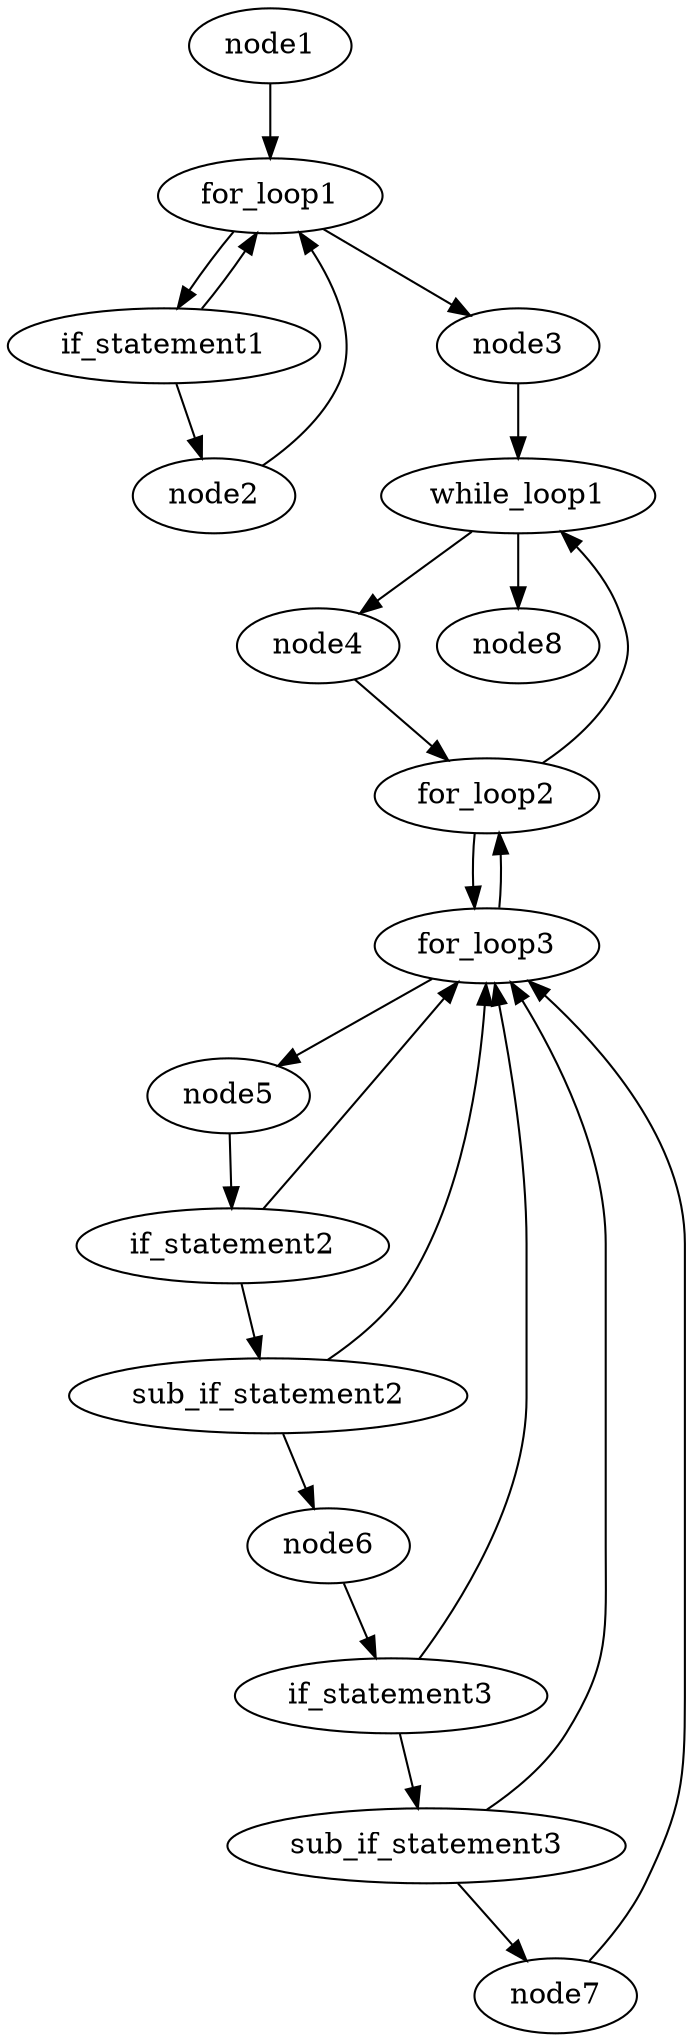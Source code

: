 digraph control_flow_graph{
	node1->for_loop1;
	
	for_loop1->{if_statement1, node3};
	if_statement1->{node2, for_loop1};
	node2->for_loop1;
	node3->while_loop1;
	while_loop1->{node4,node8};
	node4->for_loop2;
	for_loop2->{for_loop3, while_loop1};
	for_loop3->{node5, for_loop2};
	node5->if_statement2;
	if_statement2->{sub_if_statement2,for_loop3};
	sub_if_statement2->{node6, for_loop3};
	node6->if_statement3;
	if_statement3->{sub_if_statement3, for_loop3};
	sub_if_statement3->{node7, for_loop3}
	node7->for_loop3;
}
